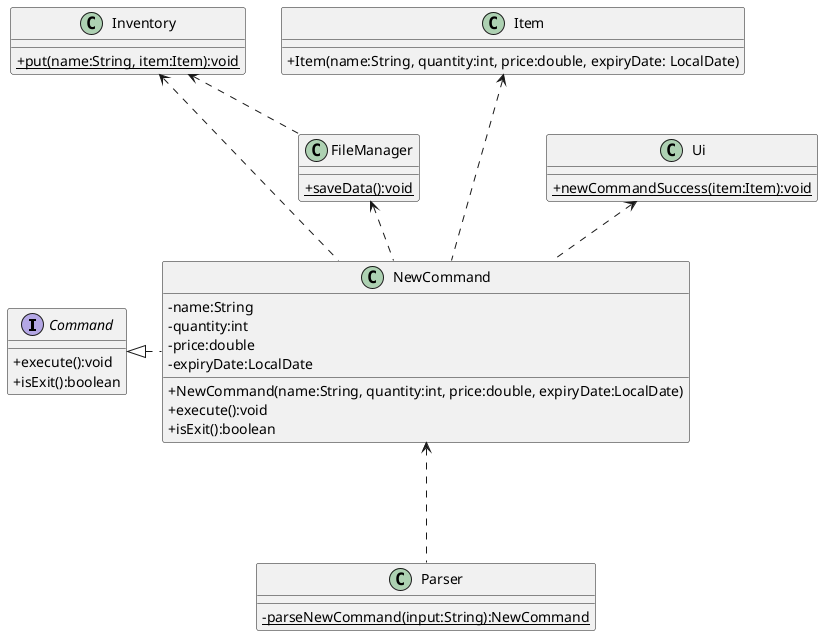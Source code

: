 @startuml
'https://plantuml.com/class-diagram
skinparam classAttributeIconSize 0

abstract class Command
class Inventory
class Item
class NewCommand
class Parser
class Ui
class FileManager

Command <|. NewCommand
Item <... NewCommand
Ui <.. NewCommand
Inventory <.. NewCommand
NewCommand <... Parser
FileManager <.. NewCommand
Inventory <.. FileManager

interface Command {
    +execute():void
    +isExit():boolean
}

class NewCommand {
    -name:String
    -quantity:int
    -price:double
    -expiryDate:LocalDate
    +NewCommand(name:String, quantity:int, price:double, expiryDate:LocalDate)
    +execute():void
    +isExit():boolean
}

class Item {
    +Item(name:String, quantity:int, price:double, expiryDate: LocalDate)
}

class Inventory {
    {static}+put(name:String, item:Item):void
}

class Ui {
    {static}+newCommandSuccess(item:Item):void
}

class Parser {
    {static}-parseNewCommand(input:String):NewCommand
}

class FileManager {
    {static}+saveData():void
}

@enduml

@startuml
hide footbox
participant "SuperTracker" as SuperTracker <<class>> #f5e3a9
participant ":NewCommand" as NewCommand #cbf7f4
participant "FileManager" as FileManager <<class>> #bcf7cf
participant "Inventory" as Inventory <<class>> #d5eac2
participant "Ui" as Ui <<class>> #e5c2ea
participant ":Item" as Item #fbffb2

SuperTracker -> NewCommand : execute()
activate NewCommand #cbf7f4

NewCommand -> Item ** : new Item(name:String, quantity:int, price:double, expiryDate:LocalDate)
activate Item #fbffb2
Item --> NewCommand : :Item
deactivate Item

NewCommand -> Inventory : put(name:String, item:Item)
activate Inventory #d5eac2
Inventory --> NewCommand
deactivate Inventory

NewCommand -> Ui : newCommandSuccess(item:Item)
activate Ui #e5c2ea
Ui --> NewCommand
deactivate Ui

NewCommand -> FileManager : saveData()
activate FileManager #bcf7cf
FileManager --> NewCommand
deactivate FileManager

NewCommand --> SuperTracker
deactivate NewCommand
@enduml